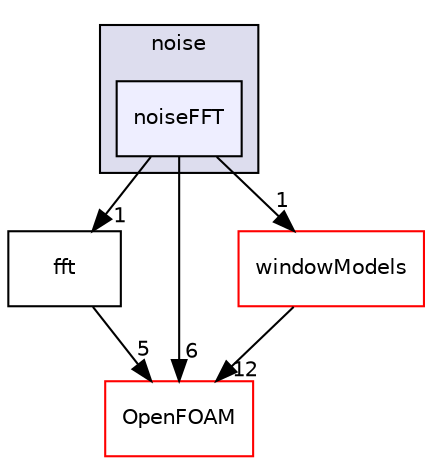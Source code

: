 digraph "src/randomProcesses/noise/noiseFFT" {
  bgcolor=transparent;
  compound=true
  node [ fontsize="10", fontname="Helvetica"];
  edge [ labelfontsize="10", labelfontname="Helvetica"];
  subgraph clusterdir_961fac5356e98051294954c7e09f6043 {
    graph [ bgcolor="#ddddee", pencolor="black", label="noise" fontname="Helvetica", fontsize="10", URL="dir_961fac5356e98051294954c7e09f6043.html"]
  dir_2b0c4fb1ce1a98fdfc0b99efde8e1f3c [shape=box, label="noiseFFT", style="filled", fillcolor="#eeeeff", pencolor="black", URL="dir_2b0c4fb1ce1a98fdfc0b99efde8e1f3c.html"];
  }
  dir_afc6b950f4df59744860d38e9c4c8c41 [shape=box label="fft" URL="dir_afc6b950f4df59744860d38e9c4c8c41.html"];
  dir_c5473ff19b20e6ec4dfe5c310b3778a8 [shape=box label="OpenFOAM" color="red" URL="dir_c5473ff19b20e6ec4dfe5c310b3778a8.html"];
  dir_b8f1823f9c5a8389ffb5d2d4a123a4f8 [shape=box label="windowModels" color="red" URL="dir_b8f1823f9c5a8389ffb5d2d4a123a4f8.html"];
  dir_2b0c4fb1ce1a98fdfc0b99efde8e1f3c->dir_afc6b950f4df59744860d38e9c4c8c41 [headlabel="1", labeldistance=1.5 headhref="dir_003383_003380.html"];
  dir_2b0c4fb1ce1a98fdfc0b99efde8e1f3c->dir_c5473ff19b20e6ec4dfe5c310b3778a8 [headlabel="6", labeldistance=1.5 headhref="dir_003383_002151.html"];
  dir_2b0c4fb1ce1a98fdfc0b99efde8e1f3c->dir_b8f1823f9c5a8389ffb5d2d4a123a4f8 [headlabel="1", labeldistance=1.5 headhref="dir_003383_001542.html"];
  dir_afc6b950f4df59744860d38e9c4c8c41->dir_c5473ff19b20e6ec4dfe5c310b3778a8 [headlabel="5", labeldistance=1.5 headhref="dir_003380_002151.html"];
  dir_b8f1823f9c5a8389ffb5d2d4a123a4f8->dir_c5473ff19b20e6ec4dfe5c310b3778a8 [headlabel="12", labeldistance=1.5 headhref="dir_001542_002151.html"];
}
